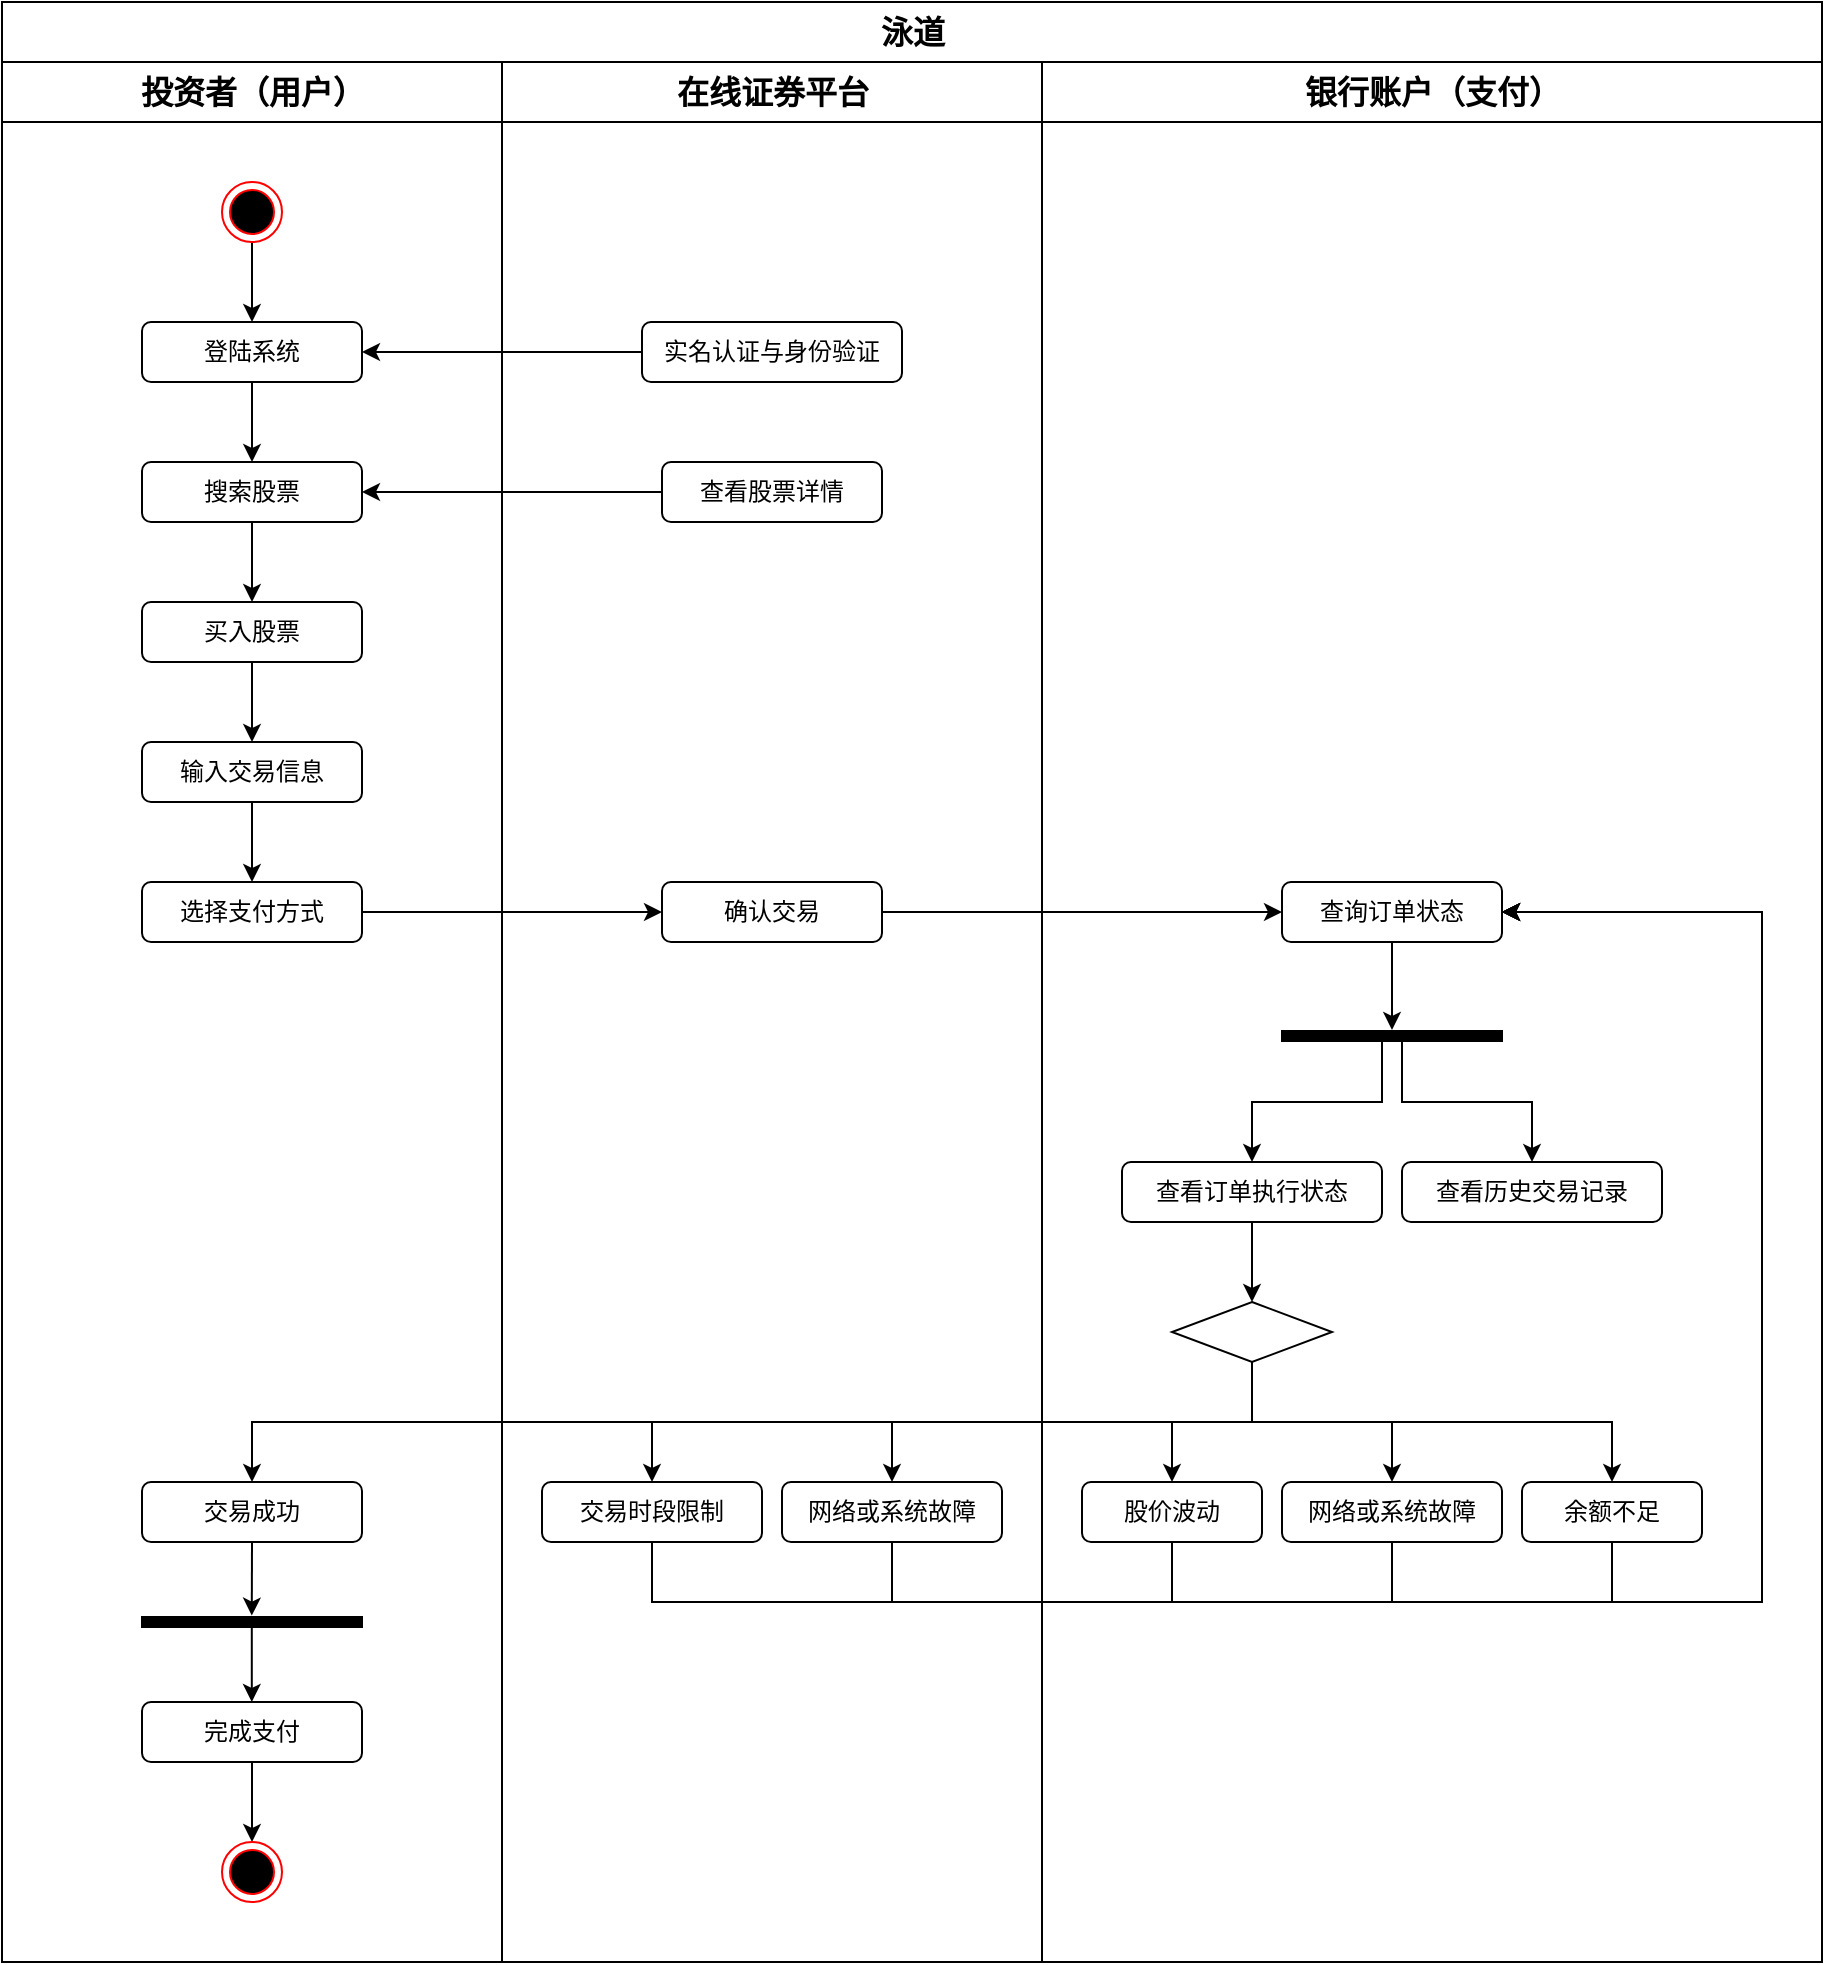 <mxfile version="22.0.2" type="device">
  <diagram name="Page-1" id="0783ab3e-0a74-02c8-0abd-f7b4e66b4bec">
    <mxGraphModel dx="2093" dy="1045" grid="1" gridSize="10" guides="1" tooltips="1" connect="1" arrows="1" fold="1" page="1" pageScale="1" pageWidth="850" pageHeight="1100" background="none" math="0" shadow="0">
      <root>
        <mxCell id="0" />
        <mxCell id="1" parent="0" />
        <mxCell id="1c1d494c118603dd-1" value="&lt;font face=&quot;新宋体&quot; style=&quot;font-size: 16px;&quot;&gt;泳道&lt;/font&gt;" style="swimlane;html=1;childLayout=stackLayout;startSize=30;rounded=0;shadow=0;comic=0;labelBackgroundColor=none;strokeWidth=1;fontFamily=Verdana;fontSize=12;align=center;" parent="1" vertex="1">
          <mxGeometry x="40" y="40" width="910" height="980" as="geometry" />
        </mxCell>
        <mxCell id="1c1d494c118603dd-2" value="&lt;font face=&quot;新宋体&quot; style=&quot;font-size: 16px;&quot;&gt;投资者（用户）&lt;/font&gt;" style="swimlane;html=1;startSize=30;" parent="1c1d494c118603dd-1" vertex="1">
          <mxGeometry y="30" width="250" height="950" as="geometry" />
        </mxCell>
        <mxCell id="WSLBJZ-DhEwGsPw1suUN-29" style="edgeStyle=orthogonalEdgeStyle;rounded=0;orthogonalLoop=1;jettySize=auto;html=1;exitX=0.5;exitY=1;exitDx=0;exitDy=0;entryX=0.5;entryY=0;entryDx=0;entryDy=0;" parent="1c1d494c118603dd-2" source="WSLBJZ-DhEwGsPw1suUN-1" target="WSLBJZ-DhEwGsPw1suUN-2" edge="1">
          <mxGeometry relative="1" as="geometry" />
        </mxCell>
        <mxCell id="WSLBJZ-DhEwGsPw1suUN-1" value="" style="ellipse;html=1;shape=endState;fillColor=#000000;strokeColor=#ff0000;" parent="1c1d494c118603dd-2" vertex="1">
          <mxGeometry x="110" y="60" width="30" height="30" as="geometry" />
        </mxCell>
        <mxCell id="WSLBJZ-DhEwGsPw1suUN-32" style="edgeStyle=orthogonalEdgeStyle;rounded=0;orthogonalLoop=1;jettySize=auto;html=1;exitX=0.5;exitY=1;exitDx=0;exitDy=0;entryX=0.5;entryY=0;entryDx=0;entryDy=0;" parent="1c1d494c118603dd-2" source="WSLBJZ-DhEwGsPw1suUN-2" target="WSLBJZ-DhEwGsPw1suUN-9" edge="1">
          <mxGeometry relative="1" as="geometry" />
        </mxCell>
        <mxCell id="WSLBJZ-DhEwGsPw1suUN-2" value="&lt;font face=&quot;新宋体&quot;&gt;登陆系统&lt;/font&gt;" style="rounded=1;whiteSpace=wrap;html=1;" parent="1c1d494c118603dd-2" vertex="1">
          <mxGeometry x="70" y="130" width="110" height="30" as="geometry" />
        </mxCell>
        <mxCell id="WSLBJZ-DhEwGsPw1suUN-34" style="edgeStyle=orthogonalEdgeStyle;rounded=0;orthogonalLoop=1;jettySize=auto;html=1;exitX=0.5;exitY=1;exitDx=0;exitDy=0;entryX=0.5;entryY=0;entryDx=0;entryDy=0;" parent="1c1d494c118603dd-2" source="WSLBJZ-DhEwGsPw1suUN-9" target="WSLBJZ-DhEwGsPw1suUN-11" edge="1">
          <mxGeometry relative="1" as="geometry" />
        </mxCell>
        <mxCell id="WSLBJZ-DhEwGsPw1suUN-9" value="&lt;font face=&quot;新宋体&quot;&gt;搜索股票&lt;/font&gt;" style="rounded=1;whiteSpace=wrap;html=1;" parent="1c1d494c118603dd-2" vertex="1">
          <mxGeometry x="70" y="200" width="110" height="30" as="geometry" />
        </mxCell>
        <mxCell id="WSLBJZ-DhEwGsPw1suUN-35" style="edgeStyle=orthogonalEdgeStyle;rounded=0;orthogonalLoop=1;jettySize=auto;html=1;exitX=0.5;exitY=1;exitDx=0;exitDy=0;entryX=0.5;entryY=0;entryDx=0;entryDy=0;" parent="1c1d494c118603dd-2" source="WSLBJZ-DhEwGsPw1suUN-11" target="WSLBJZ-DhEwGsPw1suUN-12" edge="1">
          <mxGeometry relative="1" as="geometry" />
        </mxCell>
        <mxCell id="WSLBJZ-DhEwGsPw1suUN-11" value="&lt;font face=&quot;新宋体&quot;&gt;买入股票&lt;/font&gt;" style="rounded=1;whiteSpace=wrap;html=1;" parent="1c1d494c118603dd-2" vertex="1">
          <mxGeometry x="70" y="270" width="110" height="30" as="geometry" />
        </mxCell>
        <mxCell id="WSLBJZ-DhEwGsPw1suUN-36" style="edgeStyle=orthogonalEdgeStyle;rounded=0;orthogonalLoop=1;jettySize=auto;html=1;exitX=0.5;exitY=1;exitDx=0;exitDy=0;entryX=0.5;entryY=0;entryDx=0;entryDy=0;" parent="1c1d494c118603dd-2" source="WSLBJZ-DhEwGsPw1suUN-12" target="WSLBJZ-DhEwGsPw1suUN-14" edge="1">
          <mxGeometry relative="1" as="geometry" />
        </mxCell>
        <mxCell id="WSLBJZ-DhEwGsPw1suUN-12" value="&lt;font face=&quot;新宋体&quot;&gt;输入交易信息&lt;/font&gt;" style="rounded=1;whiteSpace=wrap;html=1;" parent="1c1d494c118603dd-2" vertex="1">
          <mxGeometry x="70" y="340" width="110" height="30" as="geometry" />
        </mxCell>
        <mxCell id="WSLBJZ-DhEwGsPw1suUN-14" value="&lt;font face=&quot;新宋体&quot;&gt;选择支付方式&lt;/font&gt;" style="rounded=1;whiteSpace=wrap;html=1;" parent="1c1d494c118603dd-2" vertex="1">
          <mxGeometry x="70" y="410" width="110" height="30" as="geometry" />
        </mxCell>
        <mxCell id="WSLBJZ-DhEwGsPw1suUN-51" style="edgeStyle=orthogonalEdgeStyle;rounded=0;orthogonalLoop=1;jettySize=auto;html=1;exitX=0.5;exitY=1;exitDx=0;exitDy=0;entryX=0.5;entryY=0;entryDx=0;entryDy=0;" parent="1c1d494c118603dd-2" source="WSLBJZ-DhEwGsPw1suUN-28" target="WSLBJZ-DhEwGsPw1suUN-50" edge="1">
          <mxGeometry relative="1" as="geometry" />
        </mxCell>
        <mxCell id="WSLBJZ-DhEwGsPw1suUN-28" value="&lt;font face=&quot;新宋体&quot;&gt;完成支付&lt;/font&gt;" style="rounded=1;whiteSpace=wrap;html=1;" parent="1c1d494c118603dd-2" vertex="1">
          <mxGeometry x="70" y="820" width="110" height="30" as="geometry" />
        </mxCell>
        <mxCell id="WSLBJZ-DhEwGsPw1suUN-45" value="" style="html=1;points=[];perimeter=orthogonalPerimeter;fillColor=strokeColor;rotation=90;" parent="1c1d494c118603dd-2" vertex="1">
          <mxGeometry x="122.5" y="725" width="5" height="110" as="geometry" />
        </mxCell>
        <mxCell id="WSLBJZ-DhEwGsPw1suUN-50" value="" style="ellipse;html=1;shape=endState;fillColor=#000000;strokeColor=#ff0000;" parent="1c1d494c118603dd-2" vertex="1">
          <mxGeometry x="110" y="890" width="30" height="30" as="geometry" />
        </mxCell>
        <mxCell id="WSLBJZ-DhEwGsPw1suUN-138" value="&lt;font face=&quot;新宋体&quot;&gt;交易成功&lt;/font&gt;" style="rounded=1;whiteSpace=wrap;html=1;" parent="1c1d494c118603dd-2" vertex="1">
          <mxGeometry x="70" y="710" width="110" height="30" as="geometry" />
        </mxCell>
        <mxCell id="WSLBJZ-DhEwGsPw1suUN-149" style="edgeStyle=orthogonalEdgeStyle;rounded=0;orthogonalLoop=1;jettySize=auto;html=1;exitX=0.5;exitY=1;exitDx=0;exitDy=0;entryX=-0.143;entryY=0.501;entryDx=0;entryDy=0;entryPerimeter=0;" parent="1c1d494c118603dd-2" source="WSLBJZ-DhEwGsPw1suUN-138" target="WSLBJZ-DhEwGsPw1suUN-45" edge="1">
          <mxGeometry relative="1" as="geometry" />
        </mxCell>
        <mxCell id="ZbHFoeEuC-JyLoZ0wAo7-4" style="edgeStyle=orthogonalEdgeStyle;rounded=0;orthogonalLoop=1;jettySize=auto;html=1;exitX=0.5;exitY=1;exitDx=0;exitDy=0;entryX=-0.143;entryY=0.501;entryDx=0;entryDy=0;entryPerimeter=0;" edge="1" parent="1c1d494c118603dd-2">
          <mxGeometry relative="1" as="geometry">
            <mxPoint x="124.9" y="783" as="sourcePoint" />
            <mxPoint x="124.9" y="820" as="targetPoint" />
          </mxGeometry>
        </mxCell>
        <mxCell id="1c1d494c118603dd-3" value="&lt;font face=&quot;新宋体&quot; style=&quot;font-size: 16px;&quot;&gt;在线证券平台&lt;/font&gt;" style="swimlane;html=1;startSize=30;" parent="1c1d494c118603dd-1" vertex="1">
          <mxGeometry x="250" y="30" width="270" height="950" as="geometry" />
        </mxCell>
        <mxCell id="WSLBJZ-DhEwGsPw1suUN-10" value="&lt;font face=&quot;新宋体&quot;&gt;查看股票详情&lt;/font&gt;" style="rounded=1;whiteSpace=wrap;html=1;" parent="1c1d494c118603dd-3" vertex="1">
          <mxGeometry x="80" y="200" width="110" height="30" as="geometry" />
        </mxCell>
        <mxCell id="WSLBJZ-DhEwGsPw1suUN-3" value="&lt;font face=&quot;新宋体&quot;&gt;实名认证&lt;span style=&quot;background-color: initial;&quot;&gt;与&lt;/span&gt;&lt;span style=&quot;background-color: initial;&quot;&gt;身份验证&lt;/span&gt;&lt;/font&gt;&lt;span style=&quot;background-color: initial;&quot;&gt;&lt;br&gt;&lt;/span&gt;" style="rounded=1;whiteSpace=wrap;html=1;" parent="1c1d494c118603dd-3" vertex="1">
          <mxGeometry x="70" y="130" width="130" height="30" as="geometry" />
        </mxCell>
        <mxCell id="WSLBJZ-DhEwGsPw1suUN-15" value="&lt;font face=&quot;新宋体&quot;&gt;确认交易&lt;/font&gt;" style="rounded=1;whiteSpace=wrap;html=1;" parent="1c1d494c118603dd-3" vertex="1">
          <mxGeometry x="80" y="410" width="110" height="30" as="geometry" />
        </mxCell>
        <mxCell id="WSLBJZ-DhEwGsPw1suUN-52" value="&lt;font face=&quot;新宋体&quot;&gt;交易时段限制&lt;/font&gt;" style="rounded=1;whiteSpace=wrap;html=1;" parent="1c1d494c118603dd-3" vertex="1">
          <mxGeometry x="20" y="710" width="110" height="30" as="geometry" />
        </mxCell>
        <mxCell id="WSLBJZ-DhEwGsPw1suUN-91" value="&lt;font face=&quot;新宋体&quot;&gt;网络或系统故障&lt;/font&gt;" style="rounded=1;whiteSpace=wrap;html=1;" parent="1c1d494c118603dd-3" vertex="1">
          <mxGeometry x="140" y="710" width="110" height="30" as="geometry" />
        </mxCell>
        <mxCell id="1c1d494c118603dd-4" value="&lt;font face=&quot;新宋体&quot; style=&quot;font-size: 16px;&quot;&gt;银行账户（支付）&lt;/font&gt;" style="swimlane;html=1;startSize=30;" parent="1c1d494c118603dd-1" vertex="1">
          <mxGeometry x="520" y="30" width="390" height="950" as="geometry" />
        </mxCell>
        <mxCell id="WSLBJZ-DhEwGsPw1suUN-141" style="edgeStyle=orthogonalEdgeStyle;rounded=0;orthogonalLoop=1;jettySize=auto;html=1;exitX=0.5;exitY=1;exitDx=0;exitDy=0;entryX=0.5;entryY=0;entryDx=0;entryDy=0;" parent="1c1d494c118603dd-4" source="WSLBJZ-DhEwGsPw1suUN-18" target="WSLBJZ-DhEwGsPw1suUN-140" edge="1">
          <mxGeometry relative="1" as="geometry" />
        </mxCell>
        <mxCell id="WSLBJZ-DhEwGsPw1suUN-18" value="&lt;font face=&quot;新宋体&quot;&gt;查看订单&lt;/font&gt;&lt;span style=&quot;font-family: 新宋体; background-color: initial;&quot;&gt;执行状态&lt;/span&gt;&lt;font face=&quot;新宋体&quot;&gt;&lt;br&gt;&lt;/font&gt;" style="rounded=1;whiteSpace=wrap;html=1;" parent="1c1d494c118603dd-4" vertex="1">
          <mxGeometry x="40" y="550" width="130" height="30" as="geometry" />
        </mxCell>
        <mxCell id="WSLBJZ-DhEwGsPw1suUN-20" value="" style="html=1;points=[];perimeter=orthogonalPerimeter;fillColor=strokeColor;rotation=90;" parent="1c1d494c118603dd-4" vertex="1">
          <mxGeometry x="172.5" y="432" width="5" height="110" as="geometry" />
        </mxCell>
        <mxCell id="WSLBJZ-DhEwGsPw1suUN-42" style="edgeStyle=orthogonalEdgeStyle;rounded=0;orthogonalLoop=1;jettySize=auto;html=1;entryX=0.5;entryY=0;entryDx=0;entryDy=0;" parent="1c1d494c118603dd-4" target="WSLBJZ-DhEwGsPw1suUN-18" edge="1">
          <mxGeometry relative="1" as="geometry">
            <mxPoint x="170" y="490" as="sourcePoint" />
            <mxPoint x="144.8" y="550" as="targetPoint" />
            <Array as="points">
              <mxPoint x="170" y="520" />
              <mxPoint x="105" y="520" />
            </Array>
          </mxGeometry>
        </mxCell>
        <mxCell id="WSLBJZ-DhEwGsPw1suUN-43" style="edgeStyle=orthogonalEdgeStyle;rounded=0;orthogonalLoop=1;jettySize=auto;html=1;entryX=0.5;entryY=0;entryDx=0;entryDy=0;" parent="1c1d494c118603dd-4" edge="1" target="WSLBJZ-DhEwGsPw1suUN-19">
          <mxGeometry relative="1" as="geometry">
            <mxPoint x="180" y="490" as="sourcePoint" />
            <mxPoint x="207.5" y="550" as="targetPoint" />
            <Array as="points">
              <mxPoint x="180" y="520" />
              <mxPoint x="245" y="520" />
            </Array>
          </mxGeometry>
        </mxCell>
        <mxCell id="WSLBJZ-DhEwGsPw1suUN-54" value="&lt;font face=&quot;新宋体&quot;&gt;网络或系统故障&lt;/font&gt;" style="rounded=1;whiteSpace=wrap;html=1;" parent="1c1d494c118603dd-4" vertex="1">
          <mxGeometry x="120" y="710" width="110" height="30" as="geometry" />
        </mxCell>
        <mxCell id="WSLBJZ-DhEwGsPw1suUN-92" value="&lt;font face=&quot;新宋体&quot;&gt;股价波动&lt;/font&gt;" style="rounded=1;whiteSpace=wrap;html=1;" parent="1c1d494c118603dd-4" vertex="1">
          <mxGeometry x="20" y="710" width="90" height="30" as="geometry" />
        </mxCell>
        <mxCell id="WSLBJZ-DhEwGsPw1suUN-145" style="edgeStyle=orthogonalEdgeStyle;rounded=0;orthogonalLoop=1;jettySize=auto;html=1;exitX=0.5;exitY=1;exitDx=0;exitDy=0;entryX=0.5;entryY=0;entryDx=0;entryDy=0;" parent="1c1d494c118603dd-4" source="WSLBJZ-DhEwGsPw1suUN-140" target="WSLBJZ-DhEwGsPw1suUN-54" edge="1">
          <mxGeometry relative="1" as="geometry">
            <Array as="points">
              <mxPoint x="105" y="680" />
              <mxPoint x="175" y="680" />
            </Array>
          </mxGeometry>
        </mxCell>
        <mxCell id="WSLBJZ-DhEwGsPw1suUN-147" style="edgeStyle=orthogonalEdgeStyle;rounded=0;orthogonalLoop=1;jettySize=auto;html=1;exitX=0.5;exitY=1;exitDx=0;exitDy=0;entryX=0.5;entryY=0;entryDx=0;entryDy=0;" parent="1c1d494c118603dd-4" source="WSLBJZ-DhEwGsPw1suUN-140" target="WSLBJZ-DhEwGsPw1suUN-92" edge="1">
          <mxGeometry relative="1" as="geometry">
            <Array as="points">
              <mxPoint x="105" y="680" />
              <mxPoint x="65" y="680" />
            </Array>
          </mxGeometry>
        </mxCell>
        <mxCell id="WSLBJZ-DhEwGsPw1suUN-140" value="" style="rhombus;whiteSpace=wrap;html=1;" parent="1c1d494c118603dd-4" vertex="1">
          <mxGeometry x="65" y="620" width="80" height="30" as="geometry" />
        </mxCell>
        <mxCell id="ZbHFoeEuC-JyLoZ0wAo7-1" value="&lt;font face=&quot;新宋体&quot;&gt;余额不足&lt;/font&gt;" style="rounded=1;whiteSpace=wrap;html=1;" vertex="1" parent="1c1d494c118603dd-4">
          <mxGeometry x="240" y="710" width="90" height="30" as="geometry" />
        </mxCell>
        <mxCell id="WSLBJZ-DhEwGsPw1suUN-16" value="&lt;font face=&quot;新宋体&quot;&gt;查询订单状态&lt;/font&gt;" style="rounded=1;whiteSpace=wrap;html=1;" parent="1c1d494c118603dd-4" vertex="1">
          <mxGeometry x="120" y="410" width="110" height="30" as="geometry" />
        </mxCell>
        <mxCell id="WSLBJZ-DhEwGsPw1suUN-41" style="edgeStyle=orthogonalEdgeStyle;rounded=0;orthogonalLoop=1;jettySize=auto;html=1;exitX=0.5;exitY=1;exitDx=0;exitDy=0;entryX=-0.106;entryY=0.5;entryDx=0;entryDy=0;entryPerimeter=0;" parent="1c1d494c118603dd-4" source="WSLBJZ-DhEwGsPw1suUN-16" target="WSLBJZ-DhEwGsPw1suUN-20" edge="1">
          <mxGeometry relative="1" as="geometry">
            <mxPoint x="200" y="480" as="sourcePoint" />
            <mxPoint x="175" y="480" as="targetPoint" />
          </mxGeometry>
        </mxCell>
        <mxCell id="WSLBJZ-DhEwGsPw1suUN-154" style="edgeStyle=orthogonalEdgeStyle;rounded=0;orthogonalLoop=1;jettySize=auto;html=1;exitX=0.5;exitY=1;exitDx=0;exitDy=0;entryX=1;entryY=0.5;entryDx=0;entryDy=0;" parent="1c1d494c118603dd-4" source="WSLBJZ-DhEwGsPw1suUN-92" target="WSLBJZ-DhEwGsPw1suUN-16" edge="1">
          <mxGeometry relative="1" as="geometry">
            <Array as="points">
              <mxPoint x="65" y="770" />
              <mxPoint x="360" y="770" />
              <mxPoint x="360" y="425" />
            </Array>
          </mxGeometry>
        </mxCell>
        <mxCell id="WSLBJZ-DhEwGsPw1suUN-152" style="edgeStyle=orthogonalEdgeStyle;rounded=0;orthogonalLoop=1;jettySize=auto;html=1;exitX=0.5;exitY=1;exitDx=0;exitDy=0;entryX=1;entryY=0.5;entryDx=0;entryDy=0;" parent="1c1d494c118603dd-4" source="WSLBJZ-DhEwGsPw1suUN-54" edge="1" target="WSLBJZ-DhEwGsPw1suUN-16">
          <mxGeometry relative="1" as="geometry">
            <mxPoint x="170" y="550" as="targetPoint" />
            <Array as="points">
              <mxPoint x="175" y="770" />
              <mxPoint x="360" y="770" />
              <mxPoint x="360" y="425" />
            </Array>
          </mxGeometry>
        </mxCell>
        <mxCell id="WSLBJZ-DhEwGsPw1suUN-19" value="&lt;font face=&quot;新宋体&quot;&gt;查看历史&lt;/font&gt;&lt;span style=&quot;font-family: 新宋体; background-color: initial;&quot;&gt;交易记录&lt;/span&gt;&lt;font face=&quot;新宋体&quot;&gt;&lt;br&gt;&lt;/font&gt;" style="rounded=1;whiteSpace=wrap;html=1;" parent="1c1d494c118603dd-4" vertex="1">
          <mxGeometry x="180" y="550" width="130" height="30" as="geometry" />
        </mxCell>
        <mxCell id="ZbHFoeEuC-JyLoZ0wAo7-2" style="edgeStyle=orthogonalEdgeStyle;rounded=0;orthogonalLoop=1;jettySize=auto;html=1;exitX=0.5;exitY=1;exitDx=0;exitDy=0;entryX=0.5;entryY=0;entryDx=0;entryDy=0;" edge="1" parent="1c1d494c118603dd-4" source="WSLBJZ-DhEwGsPw1suUN-140" target="ZbHFoeEuC-JyLoZ0wAo7-1">
          <mxGeometry relative="1" as="geometry">
            <mxPoint x="210" y="650" as="sourcePoint" />
            <mxPoint x="280" y="710" as="targetPoint" />
            <Array as="points">
              <mxPoint x="105" y="680" />
              <mxPoint x="285" y="680" />
            </Array>
          </mxGeometry>
        </mxCell>
        <mxCell id="ZbHFoeEuC-JyLoZ0wAo7-3" style="edgeStyle=orthogonalEdgeStyle;rounded=0;orthogonalLoop=1;jettySize=auto;html=1;exitX=0.5;exitY=1;exitDx=0;exitDy=0;entryX=1;entryY=0.5;entryDx=0;entryDy=0;" edge="1" parent="1c1d494c118603dd-4" source="ZbHFoeEuC-JyLoZ0wAo7-1" target="WSLBJZ-DhEwGsPw1suUN-16">
          <mxGeometry relative="1" as="geometry">
            <mxPoint x="240" y="450" as="targetPoint" />
            <Array as="points">
              <mxPoint x="285" y="770" />
              <mxPoint x="360" y="770" />
              <mxPoint x="360" y="425" />
            </Array>
            <mxPoint x="185" y="750" as="sourcePoint" />
          </mxGeometry>
        </mxCell>
        <mxCell id="WSLBJZ-DhEwGsPw1suUN-31" style="edgeStyle=orthogonalEdgeStyle;rounded=0;orthogonalLoop=1;jettySize=auto;html=1;exitX=0;exitY=0.5;exitDx=0;exitDy=0;entryX=1;entryY=0.5;entryDx=0;entryDy=0;" parent="1c1d494c118603dd-1" source="WSLBJZ-DhEwGsPw1suUN-3" target="WSLBJZ-DhEwGsPw1suUN-2" edge="1">
          <mxGeometry relative="1" as="geometry" />
        </mxCell>
        <mxCell id="WSLBJZ-DhEwGsPw1suUN-33" style="edgeStyle=orthogonalEdgeStyle;rounded=0;orthogonalLoop=1;jettySize=auto;html=1;exitX=0;exitY=0.5;exitDx=0;exitDy=0;entryX=1;entryY=0.5;entryDx=0;entryDy=0;" parent="1c1d494c118603dd-1" source="WSLBJZ-DhEwGsPw1suUN-10" target="WSLBJZ-DhEwGsPw1suUN-9" edge="1">
          <mxGeometry relative="1" as="geometry" />
        </mxCell>
        <mxCell id="WSLBJZ-DhEwGsPw1suUN-37" style="edgeStyle=orthogonalEdgeStyle;rounded=0;orthogonalLoop=1;jettySize=auto;html=1;exitX=1;exitY=0.5;exitDx=0;exitDy=0;entryX=0;entryY=0.5;entryDx=0;entryDy=0;" parent="1c1d494c118603dd-1" source="WSLBJZ-DhEwGsPw1suUN-14" target="WSLBJZ-DhEwGsPw1suUN-15" edge="1">
          <mxGeometry relative="1" as="geometry" />
        </mxCell>
        <mxCell id="WSLBJZ-DhEwGsPw1suUN-143" style="edgeStyle=orthogonalEdgeStyle;rounded=0;orthogonalLoop=1;jettySize=auto;html=1;exitX=0.5;exitY=1;exitDx=0;exitDy=0;entryX=0.5;entryY=0;entryDx=0;entryDy=0;" parent="1c1d494c118603dd-1" source="WSLBJZ-DhEwGsPw1suUN-140" target="WSLBJZ-DhEwGsPw1suUN-138" edge="1">
          <mxGeometry relative="1" as="geometry">
            <Array as="points">
              <mxPoint x="625" y="710" />
              <mxPoint x="125" y="710" />
            </Array>
          </mxGeometry>
        </mxCell>
        <mxCell id="WSLBJZ-DhEwGsPw1suUN-144" style="edgeStyle=orthogonalEdgeStyle;rounded=0;orthogonalLoop=1;jettySize=auto;html=1;exitX=0.5;exitY=1;exitDx=0;exitDy=0;entryX=0.5;entryY=0;entryDx=0;entryDy=0;" parent="1c1d494c118603dd-1" source="WSLBJZ-DhEwGsPw1suUN-140" target="WSLBJZ-DhEwGsPw1suUN-52" edge="1">
          <mxGeometry relative="1" as="geometry">
            <Array as="points">
              <mxPoint x="625" y="710" />
              <mxPoint x="325" y="710" />
            </Array>
          </mxGeometry>
        </mxCell>
        <mxCell id="WSLBJZ-DhEwGsPw1suUN-146" style="edgeStyle=orthogonalEdgeStyle;rounded=0;orthogonalLoop=1;jettySize=auto;html=1;exitX=0.5;exitY=1;exitDx=0;exitDy=0;entryX=0.5;entryY=0;entryDx=0;entryDy=0;" parent="1c1d494c118603dd-1" source="WSLBJZ-DhEwGsPw1suUN-140" target="WSLBJZ-DhEwGsPw1suUN-91" edge="1">
          <mxGeometry relative="1" as="geometry">
            <Array as="points">
              <mxPoint x="625" y="710" />
              <mxPoint x="445" y="710" />
            </Array>
          </mxGeometry>
        </mxCell>
        <mxCell id="WSLBJZ-DhEwGsPw1suUN-38" style="edgeStyle=orthogonalEdgeStyle;rounded=0;orthogonalLoop=1;jettySize=auto;html=1;exitX=1;exitY=0.5;exitDx=0;exitDy=0;entryX=0;entryY=0.5;entryDx=0;entryDy=0;" parent="1c1d494c118603dd-1" source="WSLBJZ-DhEwGsPw1suUN-15" target="WSLBJZ-DhEwGsPw1suUN-16" edge="1">
          <mxGeometry relative="1" as="geometry" />
        </mxCell>
        <mxCell id="WSLBJZ-DhEwGsPw1suUN-151" style="edgeStyle=orthogonalEdgeStyle;rounded=0;orthogonalLoop=1;jettySize=auto;html=1;exitX=0.5;exitY=1;exitDx=0;exitDy=0;entryX=1;entryY=0.5;entryDx=0;entryDy=0;" parent="1c1d494c118603dd-1" source="WSLBJZ-DhEwGsPw1suUN-52" target="WSLBJZ-DhEwGsPw1suUN-16" edge="1">
          <mxGeometry relative="1" as="geometry">
            <Array as="points">
              <mxPoint x="325" y="800" />
              <mxPoint x="880" y="800" />
              <mxPoint x="880" y="455" />
            </Array>
          </mxGeometry>
        </mxCell>
        <mxCell id="WSLBJZ-DhEwGsPw1suUN-153" style="edgeStyle=orthogonalEdgeStyle;rounded=0;orthogonalLoop=1;jettySize=auto;html=1;exitX=0.5;exitY=1;exitDx=0;exitDy=0;entryX=1;entryY=0.5;entryDx=0;entryDy=0;" parent="1c1d494c118603dd-1" source="WSLBJZ-DhEwGsPw1suUN-91" target="WSLBJZ-DhEwGsPw1suUN-16" edge="1">
          <mxGeometry relative="1" as="geometry">
            <Array as="points">
              <mxPoint x="445" y="800" />
              <mxPoint x="880" y="800" />
              <mxPoint x="880" y="455" />
            </Array>
          </mxGeometry>
        </mxCell>
      </root>
    </mxGraphModel>
  </diagram>
</mxfile>
